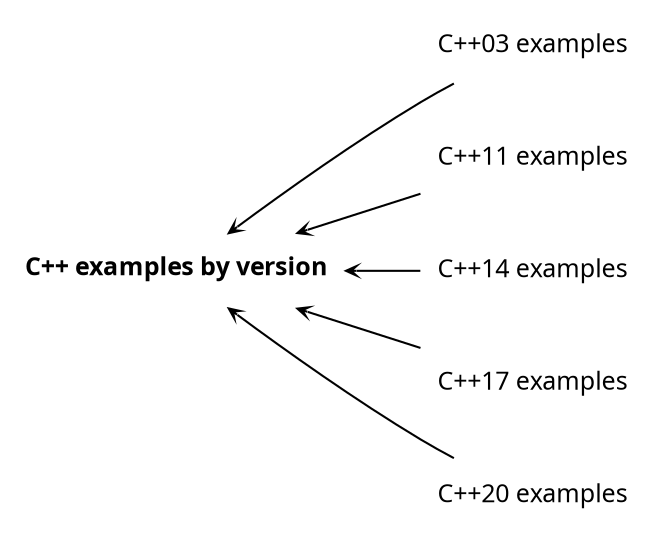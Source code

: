 digraph "C++ examples by version"
{
 // INTERACTIVE_SVG=YES
 // LATEX_PDF_SIZE
  graph [];
  edge [fontname=Ubuntu labelfontsize=10 arrowhead=open arrowtail=open arrowsize=0.5];
  node [fontname=Ubuntu fontsize=12 shape=plaintext];
  rankdir=LR;
  Node1 [label=<<b>C++ examples by version</b>> tooltip=" " ];
  Node2 [label="C++03 examples" URL="$group__CPP03.html" tooltip="C++03 / C++98." ];
  Node3 [label="C++11 examples" URL="$group__CPP11.html" tooltip=" " ];
  Node4 [label="C++14 examples" URL="$group__CPP14.html" tooltip=" " ];
  Node5 [label="C++17 examples" URL="$group__CPP17.html" tooltip=" " ];
  Node6 [label="C++20 examples" URL="$group__CPP20.html" tooltip=" " ];
  Node1->Node2 [shape=plaintext, dir="back", style="solid"];
  Node1->Node3 [shape=plaintext, dir="back", style="solid"];
  Node1->Node4 [shape=plaintext, dir="back", style="solid"];
  Node1->Node5 [shape=plaintext, dir="back", style="solid"];
  Node1->Node6 [shape=plaintext, dir="back", style="solid"];
}

